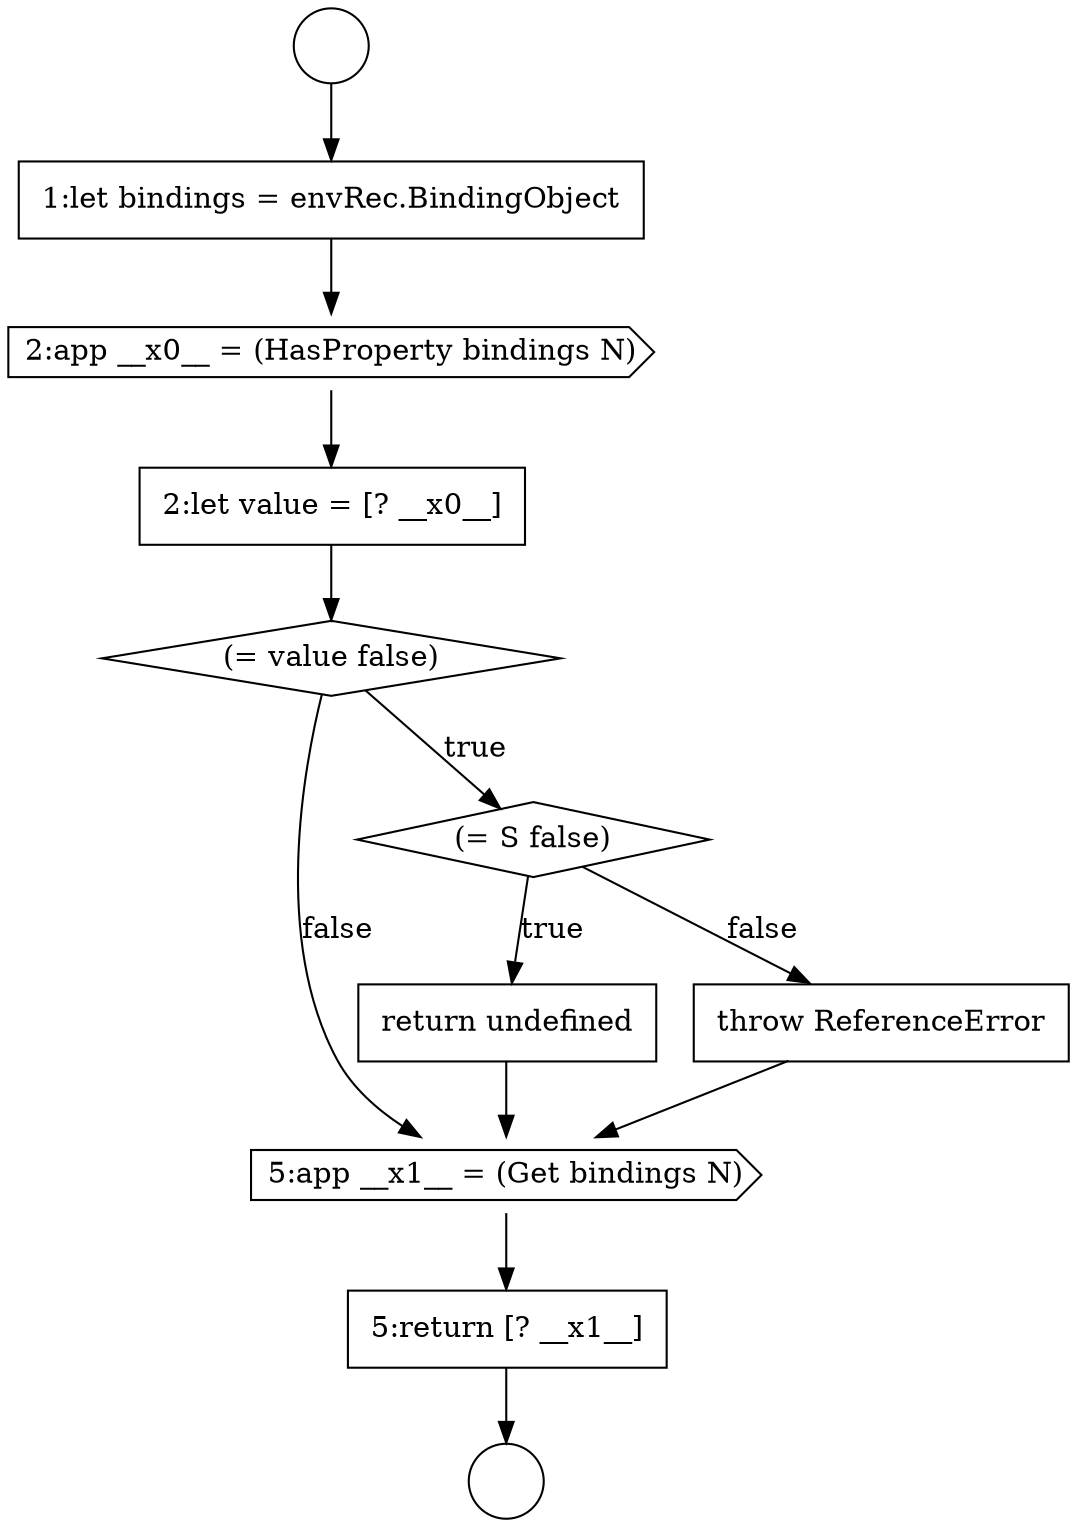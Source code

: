 digraph {
  node1295 [shape=cds, label=<<font color="black">5:app __x1__ = (Get bindings N)</font>> color="black" fillcolor="white" style=filled]
  node1290 [shape=none, margin=0, label=<<font color="black">
    <table border="0" cellborder="1" cellspacing="0" cellpadding="10">
      <tr><td align="left">2:let value = [? __x0__]</td></tr>
    </table>
  </font>> color="black" fillcolor="white" style=filled]
  node1287 [shape=circle label=" " color="black" fillcolor="white" style=filled]
  node1292 [shape=diamond, label=<<font color="black">(= S false)</font>> color="black" fillcolor="white" style=filled]
  node1286 [shape=circle label=" " color="black" fillcolor="white" style=filled]
  node1293 [shape=none, margin=0, label=<<font color="black">
    <table border="0" cellborder="1" cellspacing="0" cellpadding="10">
      <tr><td align="left">return undefined</td></tr>
    </table>
  </font>> color="black" fillcolor="white" style=filled]
  node1289 [shape=cds, label=<<font color="black">2:app __x0__ = (HasProperty bindings N)</font>> color="black" fillcolor="white" style=filled]
  node1294 [shape=none, margin=0, label=<<font color="black">
    <table border="0" cellborder="1" cellspacing="0" cellpadding="10">
      <tr><td align="left">throw ReferenceError</td></tr>
    </table>
  </font>> color="black" fillcolor="white" style=filled]
  node1288 [shape=none, margin=0, label=<<font color="black">
    <table border="0" cellborder="1" cellspacing="0" cellpadding="10">
      <tr><td align="left">1:let bindings = envRec.BindingObject</td></tr>
    </table>
  </font>> color="black" fillcolor="white" style=filled]
  node1296 [shape=none, margin=0, label=<<font color="black">
    <table border="0" cellborder="1" cellspacing="0" cellpadding="10">
      <tr><td align="left">5:return [? __x1__]</td></tr>
    </table>
  </font>> color="black" fillcolor="white" style=filled]
  node1291 [shape=diamond, label=<<font color="black">(= value false)</font>> color="black" fillcolor="white" style=filled]
  node1296 -> node1287 [ color="black"]
  node1293 -> node1295 [ color="black"]
  node1286 -> node1288 [ color="black"]
  node1288 -> node1289 [ color="black"]
  node1290 -> node1291 [ color="black"]
  node1291 -> node1292 [label=<<font color="black">true</font>> color="black"]
  node1291 -> node1295 [label=<<font color="black">false</font>> color="black"]
  node1294 -> node1295 [ color="black"]
  node1289 -> node1290 [ color="black"]
  node1295 -> node1296 [ color="black"]
  node1292 -> node1293 [label=<<font color="black">true</font>> color="black"]
  node1292 -> node1294 [label=<<font color="black">false</font>> color="black"]
}

